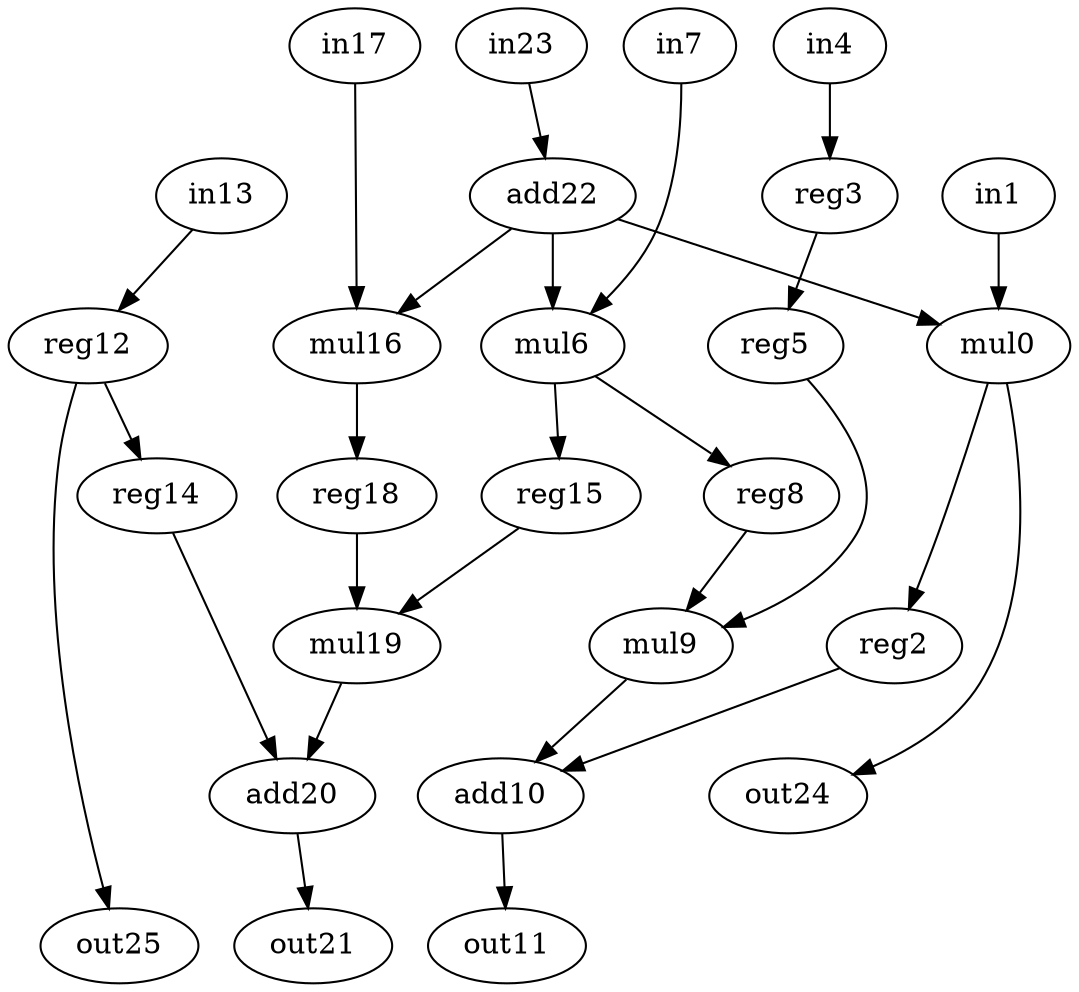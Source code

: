digraph g {
0 [label = mul0;op = mul;]
1 [label = in1;op = in;]
2 [label = add10;op = add;]
3 [label = out11;op = out;]
4 [label = reg12;op = reg;]
5 [label = in13;op = in;]
6 [label = reg14;op = reg;]
7 [label = reg15;op = reg;]
8 [label = mul16;op = mul;]
9 [label = in17;op = in;]
10 [label = reg18;op = reg;]
11 [label = mul19;op = mul;]
12 [label = reg2;op = reg;]
13 [label = add20;op = add;]
14 [label = out21;op = out;]
15 [label = add22;op = addi;value = 2;]
16 [label = in23;op = in;]
17 [label = out24;op = out;]
18 [label = out25;op = out;]
19 [label = reg3;op = reg;]
20 [label = in4;op = in;]
21 [label = reg5;op = reg;]
22 [label = mul6;op = mul;]
23 [label = in7;op = in;]
24 [label = reg8;op = reg;]
25 [label = mul9;op = mul;]
4 -> 18 [port=0; weight=0;]
4 -> 6 [port=0; weight=0;]
6 -> 13 [port=0; weight=0;]
11 -> 13 [port=1; weight=0;]
7 -> 11 [port=0; weight=0;]
22 -> 7 [port=0; weight=0;]
22 -> 24 [port=0; weight=0;]
24 -> 25 [port=0; weight=0;]
21 -> 25 [port=1; weight=0;]
19 -> 21 [port=0; weight=0;]
20 -> 19 [port=0; weight=0;]
25 -> 2 [port=0; weight=0;]
12 -> 2 [port=1; weight=0;]
0 -> 12 [port=0; weight=0;]
0 -> 17 [port=0; weight=0;]
15 -> 0 [port=0; weight=0;]
15 -> 22 [port=0; weight=1;]
23 -> 22 [port=1; weight=0;]
15 -> 8 [port=0; weight=0;]
9 -> 8 [port=1; weight=0;]
8 -> 10 [port=0; weight=2;]
10 -> 11 [port=1; weight=1;]
16 -> 15 [port=0; weight=0;]
1 -> 0 [port=1; weight=1;]
2 -> 3 [port=0; weight=0;]
13 -> 14 [port=0; weight=0;]
5 -> 4 [port=0; weight=0;]
}
